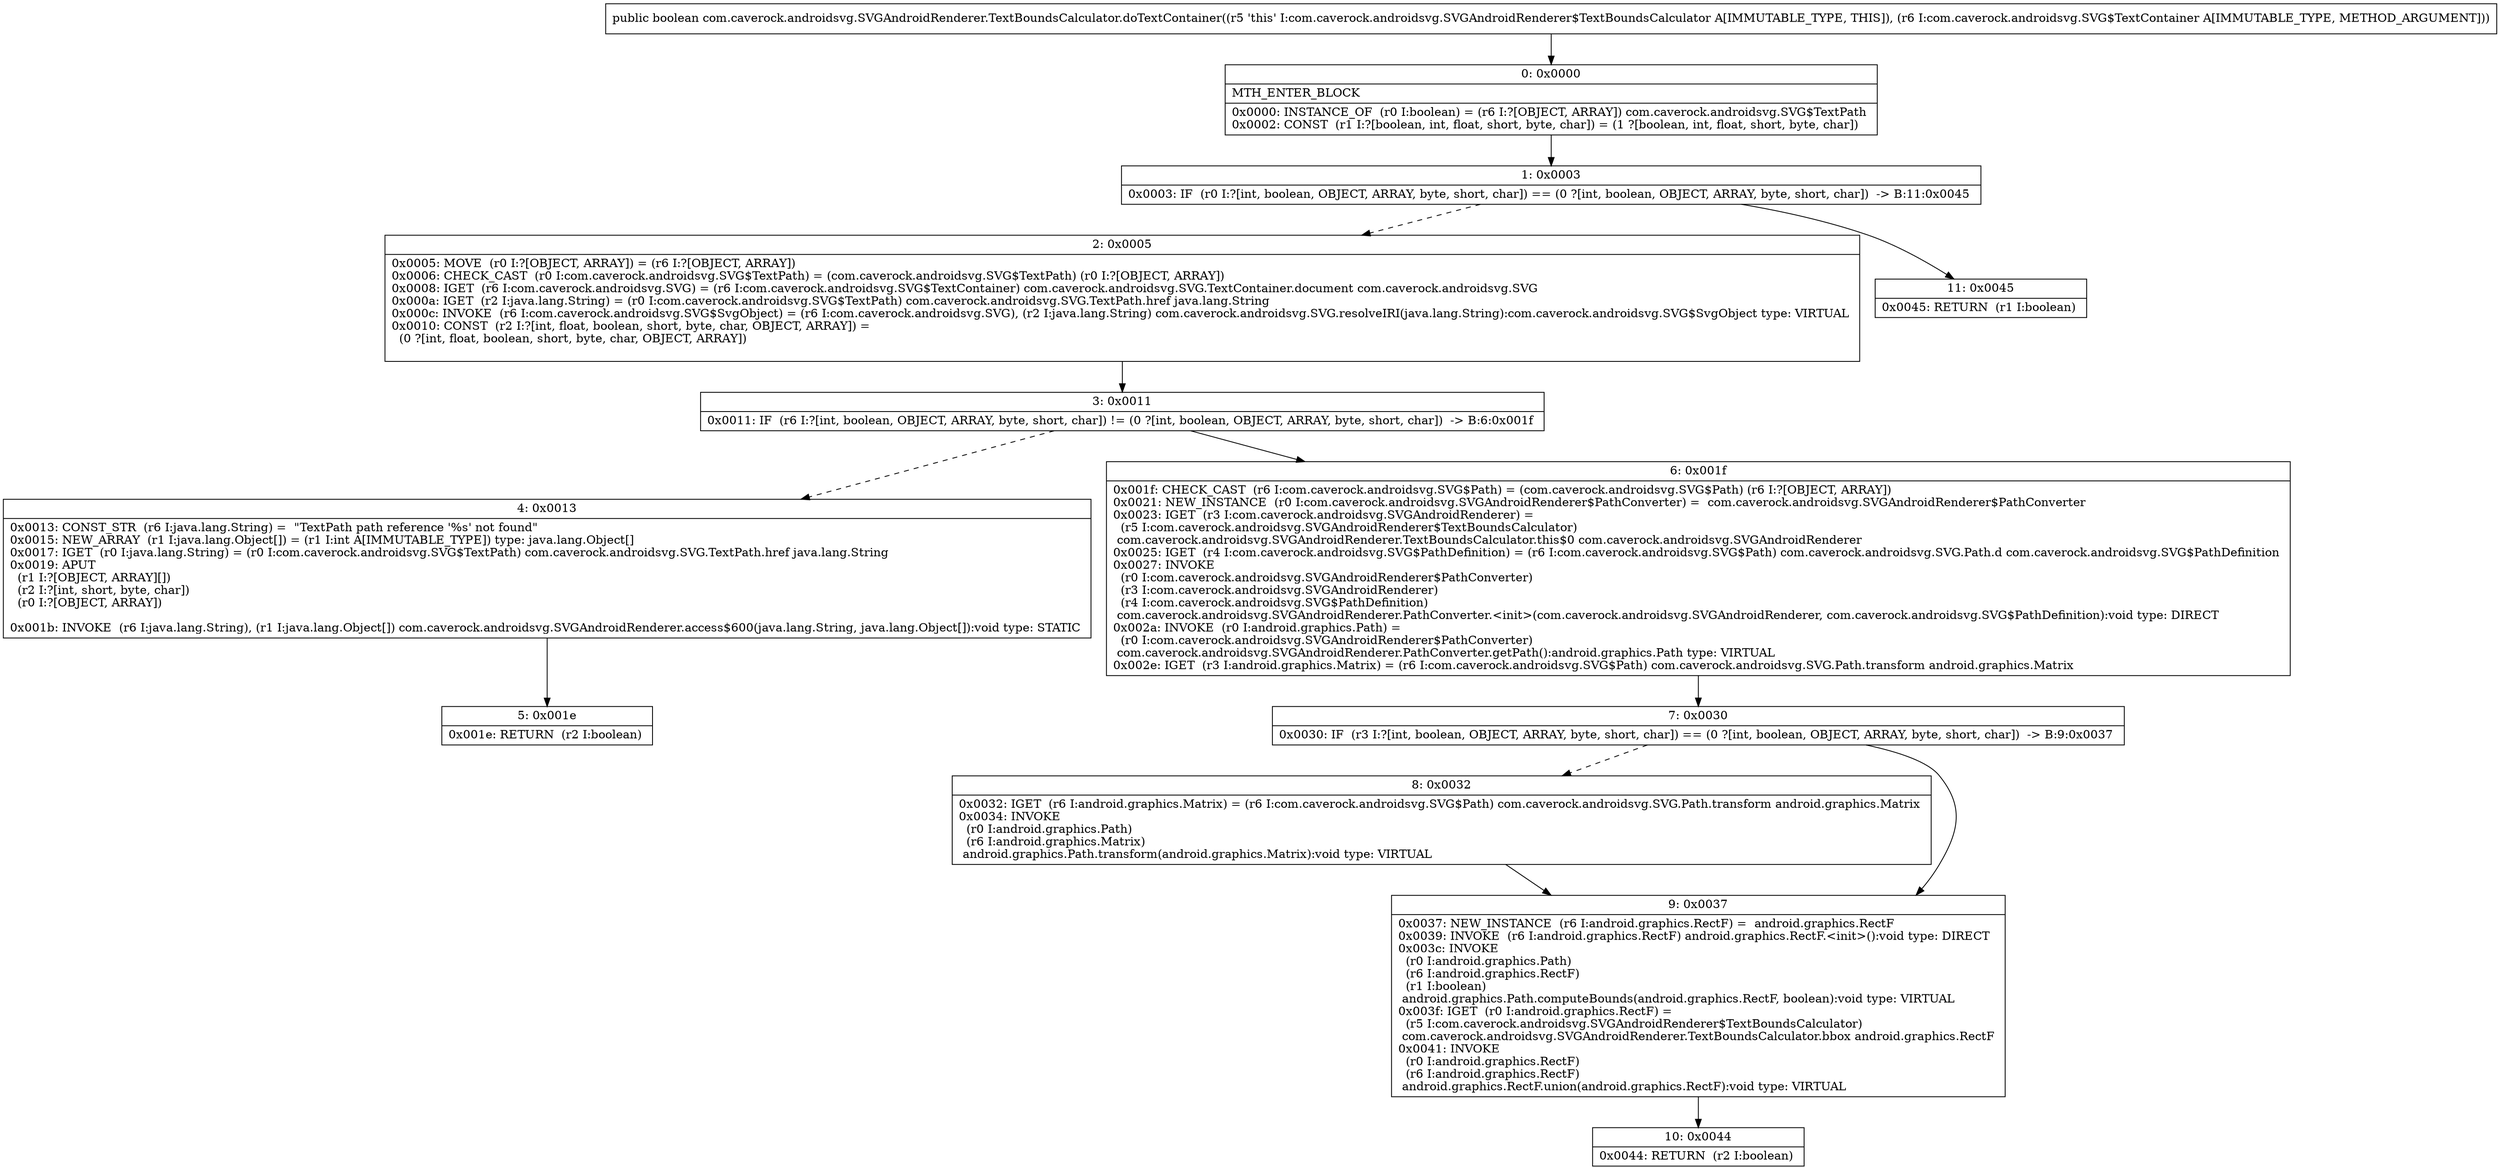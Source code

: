 digraph "CFG forcom.caverock.androidsvg.SVGAndroidRenderer.TextBoundsCalculator.doTextContainer(Lcom\/caverock\/androidsvg\/SVG$TextContainer;)Z" {
Node_0 [shape=record,label="{0\:\ 0x0000|MTH_ENTER_BLOCK\l|0x0000: INSTANCE_OF  (r0 I:boolean) = (r6 I:?[OBJECT, ARRAY]) com.caverock.androidsvg.SVG$TextPath \l0x0002: CONST  (r1 I:?[boolean, int, float, short, byte, char]) = (1 ?[boolean, int, float, short, byte, char]) \l}"];
Node_1 [shape=record,label="{1\:\ 0x0003|0x0003: IF  (r0 I:?[int, boolean, OBJECT, ARRAY, byte, short, char]) == (0 ?[int, boolean, OBJECT, ARRAY, byte, short, char])  \-\> B:11:0x0045 \l}"];
Node_2 [shape=record,label="{2\:\ 0x0005|0x0005: MOVE  (r0 I:?[OBJECT, ARRAY]) = (r6 I:?[OBJECT, ARRAY]) \l0x0006: CHECK_CAST  (r0 I:com.caverock.androidsvg.SVG$TextPath) = (com.caverock.androidsvg.SVG$TextPath) (r0 I:?[OBJECT, ARRAY]) \l0x0008: IGET  (r6 I:com.caverock.androidsvg.SVG) = (r6 I:com.caverock.androidsvg.SVG$TextContainer) com.caverock.androidsvg.SVG.TextContainer.document com.caverock.androidsvg.SVG \l0x000a: IGET  (r2 I:java.lang.String) = (r0 I:com.caverock.androidsvg.SVG$TextPath) com.caverock.androidsvg.SVG.TextPath.href java.lang.String \l0x000c: INVOKE  (r6 I:com.caverock.androidsvg.SVG$SvgObject) = (r6 I:com.caverock.androidsvg.SVG), (r2 I:java.lang.String) com.caverock.androidsvg.SVG.resolveIRI(java.lang.String):com.caverock.androidsvg.SVG$SvgObject type: VIRTUAL \l0x0010: CONST  (r2 I:?[int, float, boolean, short, byte, char, OBJECT, ARRAY]) = \l  (0 ?[int, float, boolean, short, byte, char, OBJECT, ARRAY])\l \l}"];
Node_3 [shape=record,label="{3\:\ 0x0011|0x0011: IF  (r6 I:?[int, boolean, OBJECT, ARRAY, byte, short, char]) != (0 ?[int, boolean, OBJECT, ARRAY, byte, short, char])  \-\> B:6:0x001f \l}"];
Node_4 [shape=record,label="{4\:\ 0x0013|0x0013: CONST_STR  (r6 I:java.lang.String) =  \"TextPath path reference '%s' not found\" \l0x0015: NEW_ARRAY  (r1 I:java.lang.Object[]) = (r1 I:int A[IMMUTABLE_TYPE]) type: java.lang.Object[] \l0x0017: IGET  (r0 I:java.lang.String) = (r0 I:com.caverock.androidsvg.SVG$TextPath) com.caverock.androidsvg.SVG.TextPath.href java.lang.String \l0x0019: APUT  \l  (r1 I:?[OBJECT, ARRAY][])\l  (r2 I:?[int, short, byte, char])\l  (r0 I:?[OBJECT, ARRAY])\l \l0x001b: INVOKE  (r6 I:java.lang.String), (r1 I:java.lang.Object[]) com.caverock.androidsvg.SVGAndroidRenderer.access$600(java.lang.String, java.lang.Object[]):void type: STATIC \l}"];
Node_5 [shape=record,label="{5\:\ 0x001e|0x001e: RETURN  (r2 I:boolean) \l}"];
Node_6 [shape=record,label="{6\:\ 0x001f|0x001f: CHECK_CAST  (r6 I:com.caverock.androidsvg.SVG$Path) = (com.caverock.androidsvg.SVG$Path) (r6 I:?[OBJECT, ARRAY]) \l0x0021: NEW_INSTANCE  (r0 I:com.caverock.androidsvg.SVGAndroidRenderer$PathConverter) =  com.caverock.androidsvg.SVGAndroidRenderer$PathConverter \l0x0023: IGET  (r3 I:com.caverock.androidsvg.SVGAndroidRenderer) = \l  (r5 I:com.caverock.androidsvg.SVGAndroidRenderer$TextBoundsCalculator)\l com.caverock.androidsvg.SVGAndroidRenderer.TextBoundsCalculator.this$0 com.caverock.androidsvg.SVGAndroidRenderer \l0x0025: IGET  (r4 I:com.caverock.androidsvg.SVG$PathDefinition) = (r6 I:com.caverock.androidsvg.SVG$Path) com.caverock.androidsvg.SVG.Path.d com.caverock.androidsvg.SVG$PathDefinition \l0x0027: INVOKE  \l  (r0 I:com.caverock.androidsvg.SVGAndroidRenderer$PathConverter)\l  (r3 I:com.caverock.androidsvg.SVGAndroidRenderer)\l  (r4 I:com.caverock.androidsvg.SVG$PathDefinition)\l com.caverock.androidsvg.SVGAndroidRenderer.PathConverter.\<init\>(com.caverock.androidsvg.SVGAndroidRenderer, com.caverock.androidsvg.SVG$PathDefinition):void type: DIRECT \l0x002a: INVOKE  (r0 I:android.graphics.Path) = \l  (r0 I:com.caverock.androidsvg.SVGAndroidRenderer$PathConverter)\l com.caverock.androidsvg.SVGAndroidRenderer.PathConverter.getPath():android.graphics.Path type: VIRTUAL \l0x002e: IGET  (r3 I:android.graphics.Matrix) = (r6 I:com.caverock.androidsvg.SVG$Path) com.caverock.androidsvg.SVG.Path.transform android.graphics.Matrix \l}"];
Node_7 [shape=record,label="{7\:\ 0x0030|0x0030: IF  (r3 I:?[int, boolean, OBJECT, ARRAY, byte, short, char]) == (0 ?[int, boolean, OBJECT, ARRAY, byte, short, char])  \-\> B:9:0x0037 \l}"];
Node_8 [shape=record,label="{8\:\ 0x0032|0x0032: IGET  (r6 I:android.graphics.Matrix) = (r6 I:com.caverock.androidsvg.SVG$Path) com.caverock.androidsvg.SVG.Path.transform android.graphics.Matrix \l0x0034: INVOKE  \l  (r0 I:android.graphics.Path)\l  (r6 I:android.graphics.Matrix)\l android.graphics.Path.transform(android.graphics.Matrix):void type: VIRTUAL \l}"];
Node_9 [shape=record,label="{9\:\ 0x0037|0x0037: NEW_INSTANCE  (r6 I:android.graphics.RectF) =  android.graphics.RectF \l0x0039: INVOKE  (r6 I:android.graphics.RectF) android.graphics.RectF.\<init\>():void type: DIRECT \l0x003c: INVOKE  \l  (r0 I:android.graphics.Path)\l  (r6 I:android.graphics.RectF)\l  (r1 I:boolean)\l android.graphics.Path.computeBounds(android.graphics.RectF, boolean):void type: VIRTUAL \l0x003f: IGET  (r0 I:android.graphics.RectF) = \l  (r5 I:com.caverock.androidsvg.SVGAndroidRenderer$TextBoundsCalculator)\l com.caverock.androidsvg.SVGAndroidRenderer.TextBoundsCalculator.bbox android.graphics.RectF \l0x0041: INVOKE  \l  (r0 I:android.graphics.RectF)\l  (r6 I:android.graphics.RectF)\l android.graphics.RectF.union(android.graphics.RectF):void type: VIRTUAL \l}"];
Node_10 [shape=record,label="{10\:\ 0x0044|0x0044: RETURN  (r2 I:boolean) \l}"];
Node_11 [shape=record,label="{11\:\ 0x0045|0x0045: RETURN  (r1 I:boolean) \l}"];
MethodNode[shape=record,label="{public boolean com.caverock.androidsvg.SVGAndroidRenderer.TextBoundsCalculator.doTextContainer((r5 'this' I:com.caverock.androidsvg.SVGAndroidRenderer$TextBoundsCalculator A[IMMUTABLE_TYPE, THIS]), (r6 I:com.caverock.androidsvg.SVG$TextContainer A[IMMUTABLE_TYPE, METHOD_ARGUMENT])) }"];
MethodNode -> Node_0;
Node_0 -> Node_1;
Node_1 -> Node_2[style=dashed];
Node_1 -> Node_11;
Node_2 -> Node_3;
Node_3 -> Node_4[style=dashed];
Node_3 -> Node_6;
Node_4 -> Node_5;
Node_6 -> Node_7;
Node_7 -> Node_8[style=dashed];
Node_7 -> Node_9;
Node_8 -> Node_9;
Node_9 -> Node_10;
}

